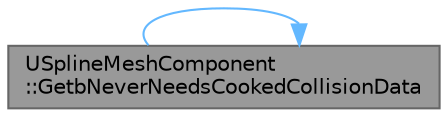 digraph "USplineMeshComponent::GetbNeverNeedsCookedCollisionData"
{
 // INTERACTIVE_SVG=YES
 // LATEX_PDF_SIZE
  bgcolor="transparent";
  edge [fontname=Helvetica,fontsize=10,labelfontname=Helvetica,labelfontsize=10];
  node [fontname=Helvetica,fontsize=10,shape=box,height=0.2,width=0.4];
  rankdir="RL";
  Node1 [id="Node000001",label="USplineMeshComponent\l::GetbNeverNeedsCookedCollisionData",height=0.2,width=0.4,color="gray40", fillcolor="grey60", style="filled", fontcolor="black",tooltip="Getter for bNeverNeedsCookedCollisionData."];
  Node1 -> Node1 [id="edge1_Node000001_Node000001",dir="back",color="steelblue1",style="solid",tooltip=" "];
}
